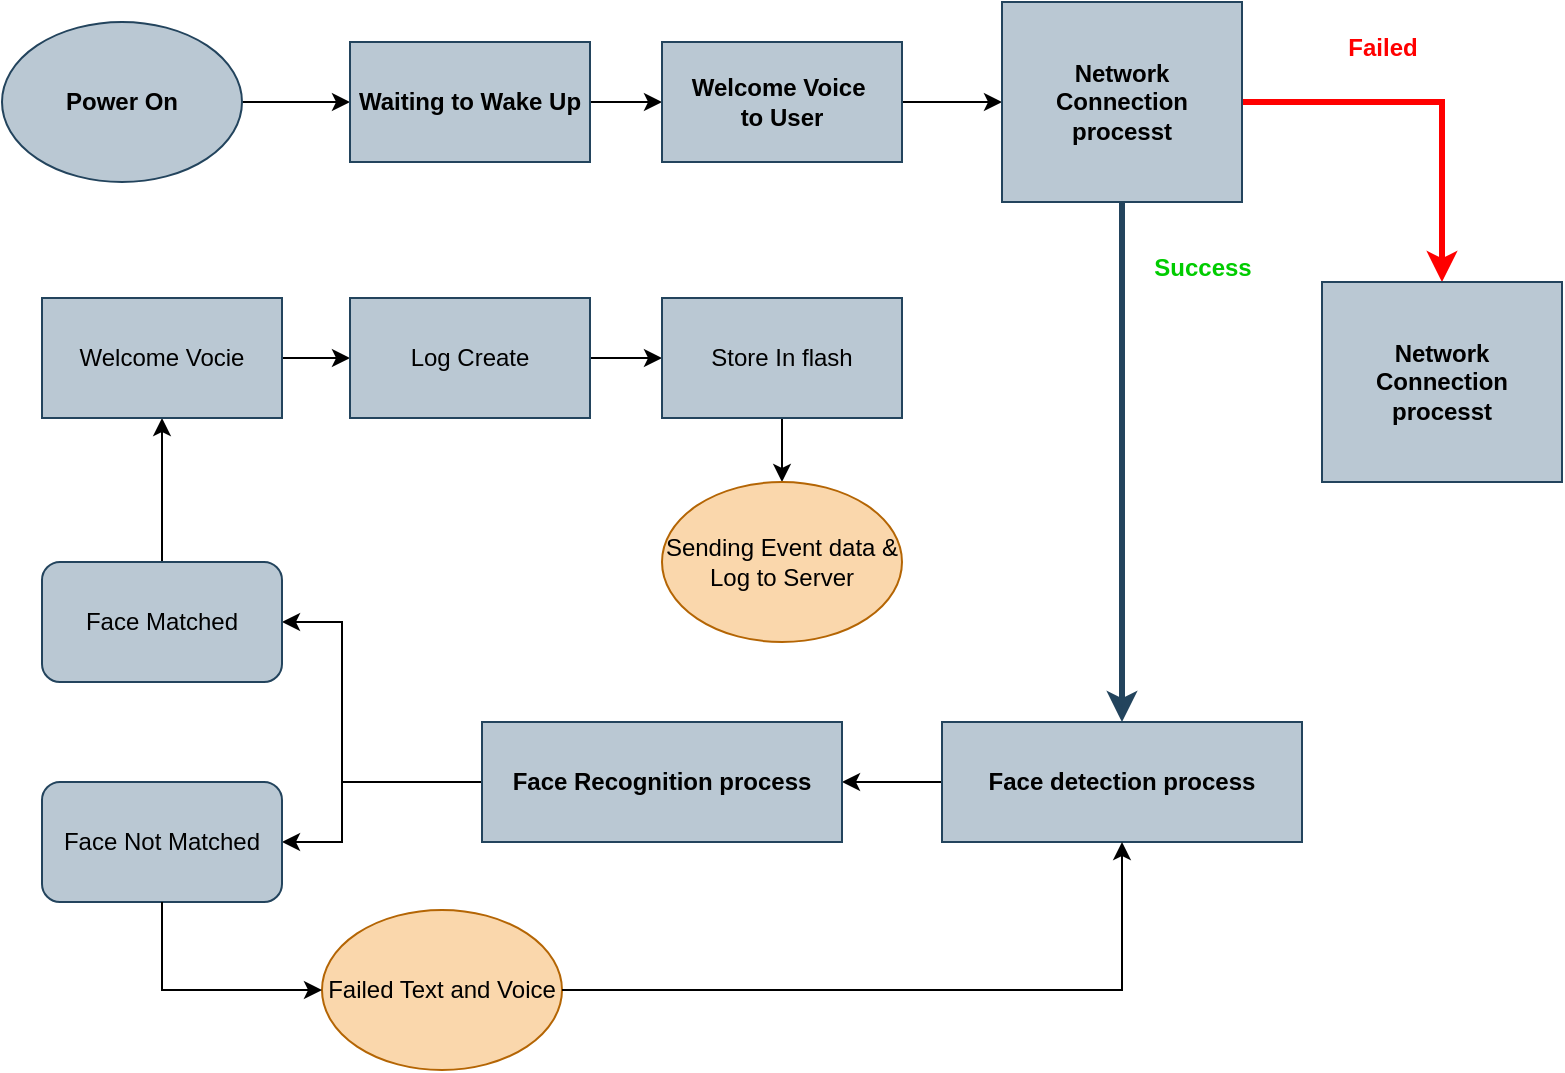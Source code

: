 <mxfile version="24.6.4" type="device">
  <diagram name="Page-1" id="KjKMDN3EQQzVOFIK240n">
    <mxGraphModel dx="1235" dy="614" grid="1" gridSize="10" guides="1" tooltips="1" connect="1" arrows="1" fold="1" page="1" pageScale="1" pageWidth="827" pageHeight="1169" math="0" shadow="0">
      <root>
        <mxCell id="0" />
        <mxCell id="1" parent="0" />
        <mxCell id="FS8Y-MYKUwUddtfPlZQN-15" style="edgeStyle=orthogonalEdgeStyle;rounded=0;orthogonalLoop=1;jettySize=auto;html=1;entryX=0;entryY=0.5;entryDx=0;entryDy=0;" edge="1" parent="1" source="FS8Y-MYKUwUddtfPlZQN-1" target="FS8Y-MYKUwUddtfPlZQN-3">
          <mxGeometry relative="1" as="geometry" />
        </mxCell>
        <mxCell id="FS8Y-MYKUwUddtfPlZQN-1" value="&lt;span&gt;Power On&lt;/span&gt;" style="ellipse;whiteSpace=wrap;html=1;fillColor=#bac8d3;strokeColor=#23445d;fontStyle=1" vertex="1" parent="1">
          <mxGeometry x="180" y="100" width="120" height="80" as="geometry" />
        </mxCell>
        <mxCell id="FS8Y-MYKUwUddtfPlZQN-16" value="" style="edgeStyle=orthogonalEdgeStyle;rounded=0;orthogonalLoop=1;jettySize=auto;html=1;" edge="1" parent="1" source="FS8Y-MYKUwUddtfPlZQN-3" target="FS8Y-MYKUwUddtfPlZQN-4">
          <mxGeometry relative="1" as="geometry" />
        </mxCell>
        <mxCell id="FS8Y-MYKUwUddtfPlZQN-3" value="Waiting to Wake Up" style="rounded=0;whiteSpace=wrap;html=1;fillColor=#bac8d3;strokeColor=#23445d;fontStyle=1" vertex="1" parent="1">
          <mxGeometry x="354" y="110" width="120" height="60" as="geometry" />
        </mxCell>
        <mxCell id="FS8Y-MYKUwUddtfPlZQN-17" value="" style="edgeStyle=orthogonalEdgeStyle;rounded=0;orthogonalLoop=1;jettySize=auto;html=1;" edge="1" parent="1" source="FS8Y-MYKUwUddtfPlZQN-4" target="FS8Y-MYKUwUddtfPlZQN-6">
          <mxGeometry relative="1" as="geometry" />
        </mxCell>
        <mxCell id="FS8Y-MYKUwUddtfPlZQN-4" value="Welcome Voice&amp;nbsp;&lt;br&gt;to User" style="rounded=0;whiteSpace=wrap;html=1;fillColor=#bac8d3;strokeColor=#23445d;fontStyle=1" vertex="1" parent="1">
          <mxGeometry x="510" y="110" width="120" height="60" as="geometry" />
        </mxCell>
        <mxCell id="FS8Y-MYKUwUddtfPlZQN-8" style="edgeStyle=orthogonalEdgeStyle;rounded=0;orthogonalLoop=1;jettySize=auto;html=1;exitX=1;exitY=0.5;exitDx=0;exitDy=0;entryX=0.5;entryY=0;entryDx=0;entryDy=0;strokeWidth=3;strokeColor=#FF0000;fontStyle=1" edge="1" parent="1" source="FS8Y-MYKUwUddtfPlZQN-6" target="FS8Y-MYKUwUddtfPlZQN-7">
          <mxGeometry relative="1" as="geometry" />
        </mxCell>
        <mxCell id="FS8Y-MYKUwUddtfPlZQN-11" style="edgeStyle=orthogonalEdgeStyle;rounded=0;orthogonalLoop=1;jettySize=auto;html=1;entryX=0.5;entryY=0;entryDx=0;entryDy=0;strokeColor=#23445d;strokeWidth=3;fontStyle=1;fillColor=#bac8d3;" edge="1" parent="1" source="FS8Y-MYKUwUddtfPlZQN-6" target="FS8Y-MYKUwUddtfPlZQN-10">
          <mxGeometry relative="1" as="geometry" />
        </mxCell>
        <mxCell id="FS8Y-MYKUwUddtfPlZQN-6" value="&lt;div&gt;Network&lt;/div&gt;Connection processt" style="rounded=0;whiteSpace=wrap;html=1;fillColor=#bac8d3;strokeColor=#23445d;fontStyle=1" vertex="1" parent="1">
          <mxGeometry x="680" y="90" width="120" height="100" as="geometry" />
        </mxCell>
        <mxCell id="FS8Y-MYKUwUddtfPlZQN-7" value="&lt;div&gt;Network&lt;/div&gt;Connection processt" style="rounded=0;whiteSpace=wrap;html=1;fillColor=#bac8d3;strokeColor=#23445d;fontStyle=1" vertex="1" parent="1">
          <mxGeometry x="840" y="230" width="120" height="100" as="geometry" />
        </mxCell>
        <mxCell id="FS8Y-MYKUwUddtfPlZQN-9" value="&lt;font color=&quot;#ff0000&quot;&gt;&lt;span&gt;Failed&lt;/span&gt;&lt;/font&gt;" style="text;html=1;align=center;verticalAlign=middle;resizable=0;points=[];autosize=1;strokeColor=none;fillColor=none;fontStyle=1" vertex="1" parent="1">
          <mxGeometry x="840" y="98" width="60" height="30" as="geometry" />
        </mxCell>
        <mxCell id="FS8Y-MYKUwUddtfPlZQN-14" style="edgeStyle=orthogonalEdgeStyle;rounded=0;orthogonalLoop=1;jettySize=auto;html=1;" edge="1" parent="1" source="FS8Y-MYKUwUddtfPlZQN-10" target="FS8Y-MYKUwUddtfPlZQN-13">
          <mxGeometry relative="1" as="geometry" />
        </mxCell>
        <mxCell id="FS8Y-MYKUwUddtfPlZQN-10" value="Face detection process" style="rounded=0;whiteSpace=wrap;html=1;fillColor=#bac8d3;strokeColor=#23445d;fontStyle=1" vertex="1" parent="1">
          <mxGeometry x="650" y="450" width="180" height="60" as="geometry" />
        </mxCell>
        <mxCell id="FS8Y-MYKUwUddtfPlZQN-12" value="&lt;font color=&quot;#00cc00&quot;&gt;&lt;span&gt;Success&lt;/span&gt;&lt;/font&gt;" style="text;html=1;align=center;verticalAlign=middle;resizable=0;points=[];autosize=1;strokeColor=none;fillColor=none;fontStyle=1" vertex="1" parent="1">
          <mxGeometry x="745" y="208" width="70" height="30" as="geometry" />
        </mxCell>
        <mxCell id="FS8Y-MYKUwUddtfPlZQN-20" style="edgeStyle=orthogonalEdgeStyle;rounded=0;orthogonalLoop=1;jettySize=auto;html=1;entryX=1;entryY=0.5;entryDx=0;entryDy=0;" edge="1" parent="1" source="FS8Y-MYKUwUddtfPlZQN-13" target="FS8Y-MYKUwUddtfPlZQN-18">
          <mxGeometry relative="1" as="geometry">
            <mxPoint x="320" y="410" as="targetPoint" />
            <Array as="points">
              <mxPoint x="350" y="480" />
              <mxPoint x="350" y="400" />
            </Array>
          </mxGeometry>
        </mxCell>
        <mxCell id="FS8Y-MYKUwUddtfPlZQN-21" style="edgeStyle=orthogonalEdgeStyle;rounded=0;orthogonalLoop=1;jettySize=auto;html=1;entryX=1;entryY=0.5;entryDx=0;entryDy=0;" edge="1" parent="1" source="FS8Y-MYKUwUddtfPlZQN-13" target="FS8Y-MYKUwUddtfPlZQN-19">
          <mxGeometry relative="1" as="geometry">
            <Array as="points">
              <mxPoint x="350" y="480" />
              <mxPoint x="350" y="510" />
            </Array>
          </mxGeometry>
        </mxCell>
        <mxCell id="FS8Y-MYKUwUddtfPlZQN-13" value="Face Recognition process" style="rounded=0;whiteSpace=wrap;html=1;fillColor=#bac8d3;strokeColor=#23445d;fontStyle=1" vertex="1" parent="1">
          <mxGeometry x="420" y="450" width="180" height="60" as="geometry" />
        </mxCell>
        <mxCell id="FS8Y-MYKUwUddtfPlZQN-26" style="edgeStyle=orthogonalEdgeStyle;rounded=0;orthogonalLoop=1;jettySize=auto;html=1;entryX=0.5;entryY=1;entryDx=0;entryDy=0;" edge="1" parent="1" source="FS8Y-MYKUwUddtfPlZQN-18" target="FS8Y-MYKUwUddtfPlZQN-25">
          <mxGeometry relative="1" as="geometry" />
        </mxCell>
        <mxCell id="FS8Y-MYKUwUddtfPlZQN-18" value="Face Matched" style="rounded=1;whiteSpace=wrap;html=1;fillColor=#bac8d3;strokeColor=#23445d;" vertex="1" parent="1">
          <mxGeometry x="200" y="370" width="120" height="60" as="geometry" />
        </mxCell>
        <mxCell id="FS8Y-MYKUwUddtfPlZQN-19" value="Face Not Matched" style="rounded=1;whiteSpace=wrap;html=1;fillColor=#bac8d3;strokeColor=#23445d;" vertex="1" parent="1">
          <mxGeometry x="200" y="480" width="120" height="60" as="geometry" />
        </mxCell>
        <mxCell id="FS8Y-MYKUwUddtfPlZQN-28" style="edgeStyle=orthogonalEdgeStyle;rounded=0;orthogonalLoop=1;jettySize=auto;html=1;entryX=0;entryY=0.5;entryDx=0;entryDy=0;" edge="1" parent="1" source="FS8Y-MYKUwUddtfPlZQN-25" target="FS8Y-MYKUwUddtfPlZQN-27">
          <mxGeometry relative="1" as="geometry" />
        </mxCell>
        <mxCell id="FS8Y-MYKUwUddtfPlZQN-25" value="Welcome Vocie" style="rounded=0;whiteSpace=wrap;html=1;fillColor=#bac8d3;strokeColor=#23445d;" vertex="1" parent="1">
          <mxGeometry x="200" y="238" width="120" height="60" as="geometry" />
        </mxCell>
        <mxCell id="FS8Y-MYKUwUddtfPlZQN-30" style="edgeStyle=orthogonalEdgeStyle;rounded=0;orthogonalLoop=1;jettySize=auto;html=1;" edge="1" parent="1" source="FS8Y-MYKUwUddtfPlZQN-27" target="FS8Y-MYKUwUddtfPlZQN-29">
          <mxGeometry relative="1" as="geometry" />
        </mxCell>
        <mxCell id="FS8Y-MYKUwUddtfPlZQN-27" value="Log Create" style="rounded=0;whiteSpace=wrap;html=1;fillColor=#bac8d3;strokeColor=#23445d;" vertex="1" parent="1">
          <mxGeometry x="354" y="238" width="120" height="60" as="geometry" />
        </mxCell>
        <mxCell id="FS8Y-MYKUwUddtfPlZQN-33" style="edgeStyle=orthogonalEdgeStyle;rounded=0;orthogonalLoop=1;jettySize=auto;html=1;entryX=0.5;entryY=0;entryDx=0;entryDy=0;" edge="1" parent="1" source="FS8Y-MYKUwUddtfPlZQN-29" target="FS8Y-MYKUwUddtfPlZQN-31">
          <mxGeometry relative="1" as="geometry" />
        </mxCell>
        <mxCell id="FS8Y-MYKUwUddtfPlZQN-29" value="Store In flash" style="rounded=0;whiteSpace=wrap;html=1;fillColor=#bac8d3;strokeColor=#23445d;" vertex="1" parent="1">
          <mxGeometry x="510" y="238" width="120" height="60" as="geometry" />
        </mxCell>
        <mxCell id="FS8Y-MYKUwUddtfPlZQN-31" value="Sending Event data &amp;amp; Log to Server" style="ellipse;whiteSpace=wrap;html=1;fillColor=#fad7ac;strokeColor=#b46504;" vertex="1" parent="1">
          <mxGeometry x="510" y="330" width="120" height="80" as="geometry" />
        </mxCell>
        <mxCell id="FS8Y-MYKUwUddtfPlZQN-34" value="Failed Text and Voice" style="ellipse;whiteSpace=wrap;html=1;fillColor=#fad7ac;strokeColor=#b46504;" vertex="1" parent="1">
          <mxGeometry x="340" y="544" width="120" height="80" as="geometry" />
        </mxCell>
        <mxCell id="FS8Y-MYKUwUddtfPlZQN-35" value="" style="endArrow=classic;html=1;rounded=0;exitX=0.5;exitY=1;exitDx=0;exitDy=0;" edge="1" parent="1" source="FS8Y-MYKUwUddtfPlZQN-19" target="FS8Y-MYKUwUddtfPlZQN-34">
          <mxGeometry width="50" height="50" relative="1" as="geometry">
            <mxPoint x="450" y="540" as="sourcePoint" />
            <mxPoint x="500" y="490" as="targetPoint" />
            <Array as="points">
              <mxPoint x="260" y="584" />
            </Array>
          </mxGeometry>
        </mxCell>
        <mxCell id="FS8Y-MYKUwUddtfPlZQN-36" value="" style="endArrow=classic;html=1;rounded=0;exitX=1;exitY=0.5;exitDx=0;exitDy=0;entryX=0.5;entryY=1;entryDx=0;entryDy=0;" edge="1" parent="1" source="FS8Y-MYKUwUddtfPlZQN-34" target="FS8Y-MYKUwUddtfPlZQN-10">
          <mxGeometry width="50" height="50" relative="1" as="geometry">
            <mxPoint x="450" y="540" as="sourcePoint" />
            <mxPoint x="500" y="490" as="targetPoint" />
            <Array as="points">
              <mxPoint x="740" y="584" />
            </Array>
          </mxGeometry>
        </mxCell>
      </root>
    </mxGraphModel>
  </diagram>
</mxfile>

